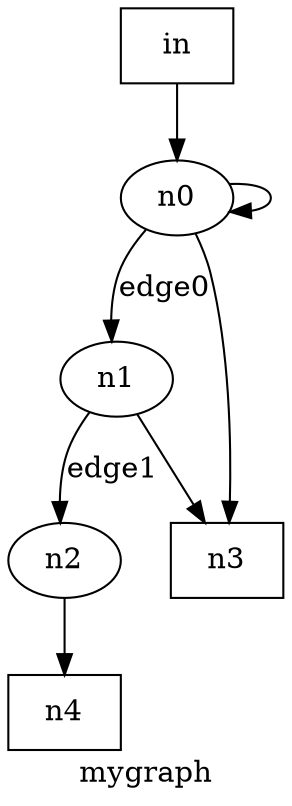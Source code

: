 strict digraph GID {
    graph [ label = "mygraph" ] 
    start [ shape=plaintext3, label="in" ]
    n0 [ shape=ellipse, ]
    n1 [ shape=ellipse]
    start -> n0
    n0 -> n1 [label="edge0"]
    n2 [ shape=ellipse]
    n1 -> n2 [label="edge1"]
    n3 [ shape=box]
    n0 -> n3
    n0 -> n0
    n1 -> n3
    n4 [ shape=box]
    n2 -> n4
}